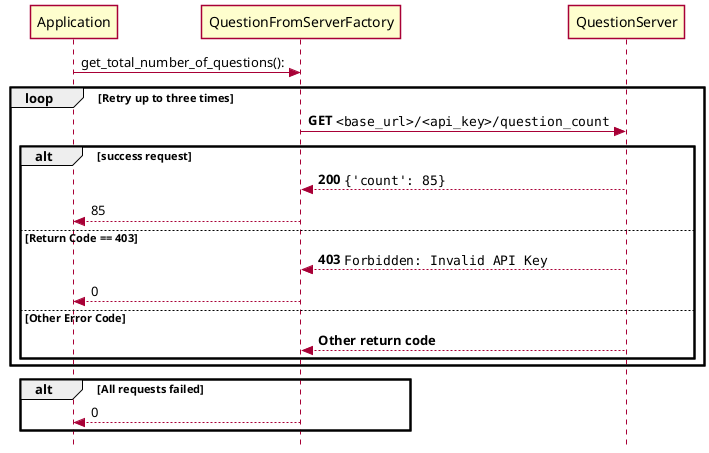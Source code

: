 @startuml
skin rose
skinparam style strictuml

participant Application
participant QuestionFromServerFactory
participant QuestionServer

Application -> QuestionFromServerFactory: get_total_number_of_questions():
loop Retry up to three times
    QuestionFromServerFactory -> QuestionServer: **GET** ""<base_url>/<api_key>/question_count""
    alt success request
        QuestionServer --> QuestionFromServerFactory: **200** ""{'count': 85}""
        QuestionFromServerFactory --> Application: 85
    else Return Code == 403
            QuestionServer --> QuestionFromServerFactory: **403** ""Forbidden: Invalid API Key""
            QuestionFromServerFactory --> Application: 0
    else Other Error Code
        QuestionServer --> QuestionFromServerFactory: **Other return code**
    end
end
alt All requests failed
    QuestionFromServerFactory --> Application: 0
end
@enduml